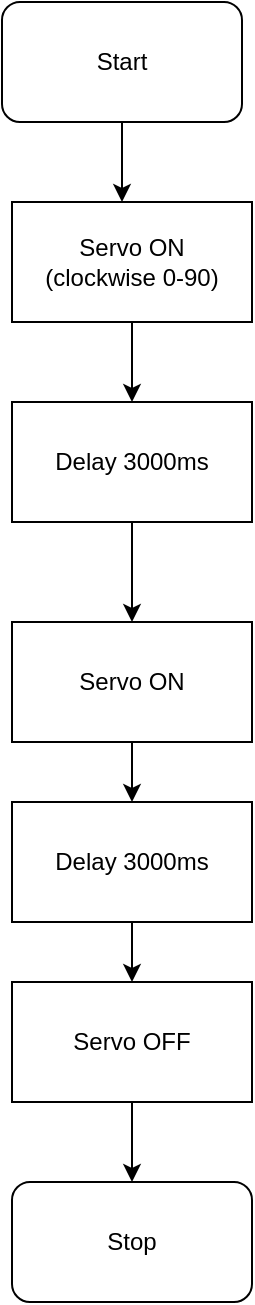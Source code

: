 <mxfile version="20.0.2" type="device"><diagram id="cRaH_wZHYo6H_8ovX0U6" name="Page-1"><mxGraphModel dx="868" dy="482" grid="1" gridSize="10" guides="1" tooltips="1" connect="1" arrows="1" fold="1" page="1" pageScale="1" pageWidth="850" pageHeight="1100" math="0" shadow="0"><root><mxCell id="0"/><mxCell id="1" parent="0"/><mxCell id="Gx09tQVvoMmWr1p1p-3Y-14" value="" style="edgeStyle=orthogonalEdgeStyle;rounded=0;orthogonalLoop=1;jettySize=auto;html=1;" parent="1" source="Gx09tQVvoMmWr1p1p-3Y-2" edge="1"><mxGeometry relative="1" as="geometry"><mxPoint x="230" y="130" as="targetPoint"/></mxGeometry></mxCell><mxCell id="Gx09tQVvoMmWr1p1p-3Y-2" value="Start" style="rounded=1;whiteSpace=wrap;html=1;" parent="1" vertex="1"><mxGeometry x="170" y="30" width="120" height="60" as="geometry"/></mxCell><mxCell id="Gx09tQVvoMmWr1p1p-3Y-15" value="" style="edgeStyle=orthogonalEdgeStyle;rounded=0;orthogonalLoop=1;jettySize=auto;html=1;" parent="1" source="Gx09tQVvoMmWr1p1p-3Y-3" edge="1"><mxGeometry relative="1" as="geometry"><mxPoint x="235" y="230" as="targetPoint"/></mxGeometry></mxCell><mxCell id="Gx09tQVvoMmWr1p1p-3Y-3" value="Servo ON&lt;br&gt;(clockwise 0-90)" style="rounded=0;whiteSpace=wrap;html=1;" parent="1" vertex="1"><mxGeometry x="175" y="130" width="120" height="60" as="geometry"/></mxCell><mxCell id="5jNONfqWdKcazfcVfD-W-6" value="" style="edgeStyle=orthogonalEdgeStyle;rounded=0;orthogonalLoop=1;jettySize=auto;html=1;" edge="1" parent="1" source="Gx09tQVvoMmWr1p1p-3Y-5" target="5jNONfqWdKcazfcVfD-W-5"><mxGeometry relative="1" as="geometry"/></mxCell><mxCell id="Gx09tQVvoMmWr1p1p-3Y-5" value="Servo ON" style="rounded=0;whiteSpace=wrap;html=1;" parent="1" vertex="1"><mxGeometry x="175" y="340" width="120" height="60" as="geometry"/></mxCell><mxCell id="5jNONfqWdKcazfcVfD-W-8" value="" style="edgeStyle=orthogonalEdgeStyle;rounded=0;orthogonalLoop=1;jettySize=auto;html=1;" edge="1" parent="1" source="Gx09tQVvoMmWr1p1p-3Y-7" target="Gx09tQVvoMmWr1p1p-3Y-8"><mxGeometry relative="1" as="geometry"/></mxCell><mxCell id="Gx09tQVvoMmWr1p1p-3Y-7" value="Servo OFF" style="rounded=0;whiteSpace=wrap;html=1;" parent="1" vertex="1"><mxGeometry x="175" y="520" width="120" height="60" as="geometry"/></mxCell><mxCell id="Gx09tQVvoMmWr1p1p-3Y-8" value="Stop" style="rounded=1;whiteSpace=wrap;html=1;" parent="1" vertex="1"><mxGeometry x="175" y="620" width="120" height="60" as="geometry"/></mxCell><mxCell id="5jNONfqWdKcazfcVfD-W-4" value="" style="edgeStyle=orthogonalEdgeStyle;rounded=0;orthogonalLoop=1;jettySize=auto;html=1;" edge="1" parent="1" source="5jNONfqWdKcazfcVfD-W-3" target="Gx09tQVvoMmWr1p1p-3Y-5"><mxGeometry relative="1" as="geometry"/></mxCell><mxCell id="5jNONfqWdKcazfcVfD-W-3" value="Delay 3000ms" style="rounded=0;whiteSpace=wrap;html=1;" vertex="1" parent="1"><mxGeometry x="175" y="230" width="120" height="60" as="geometry"/></mxCell><mxCell id="5jNONfqWdKcazfcVfD-W-7" value="" style="edgeStyle=orthogonalEdgeStyle;rounded=0;orthogonalLoop=1;jettySize=auto;html=1;" edge="1" parent="1" source="5jNONfqWdKcazfcVfD-W-5" target="Gx09tQVvoMmWr1p1p-3Y-7"><mxGeometry relative="1" as="geometry"/></mxCell><mxCell id="5jNONfqWdKcazfcVfD-W-5" value="Delay 3000ms" style="rounded=0;whiteSpace=wrap;html=1;" vertex="1" parent="1"><mxGeometry x="175" y="430" width="120" height="60" as="geometry"/></mxCell></root></mxGraphModel></diagram></mxfile>